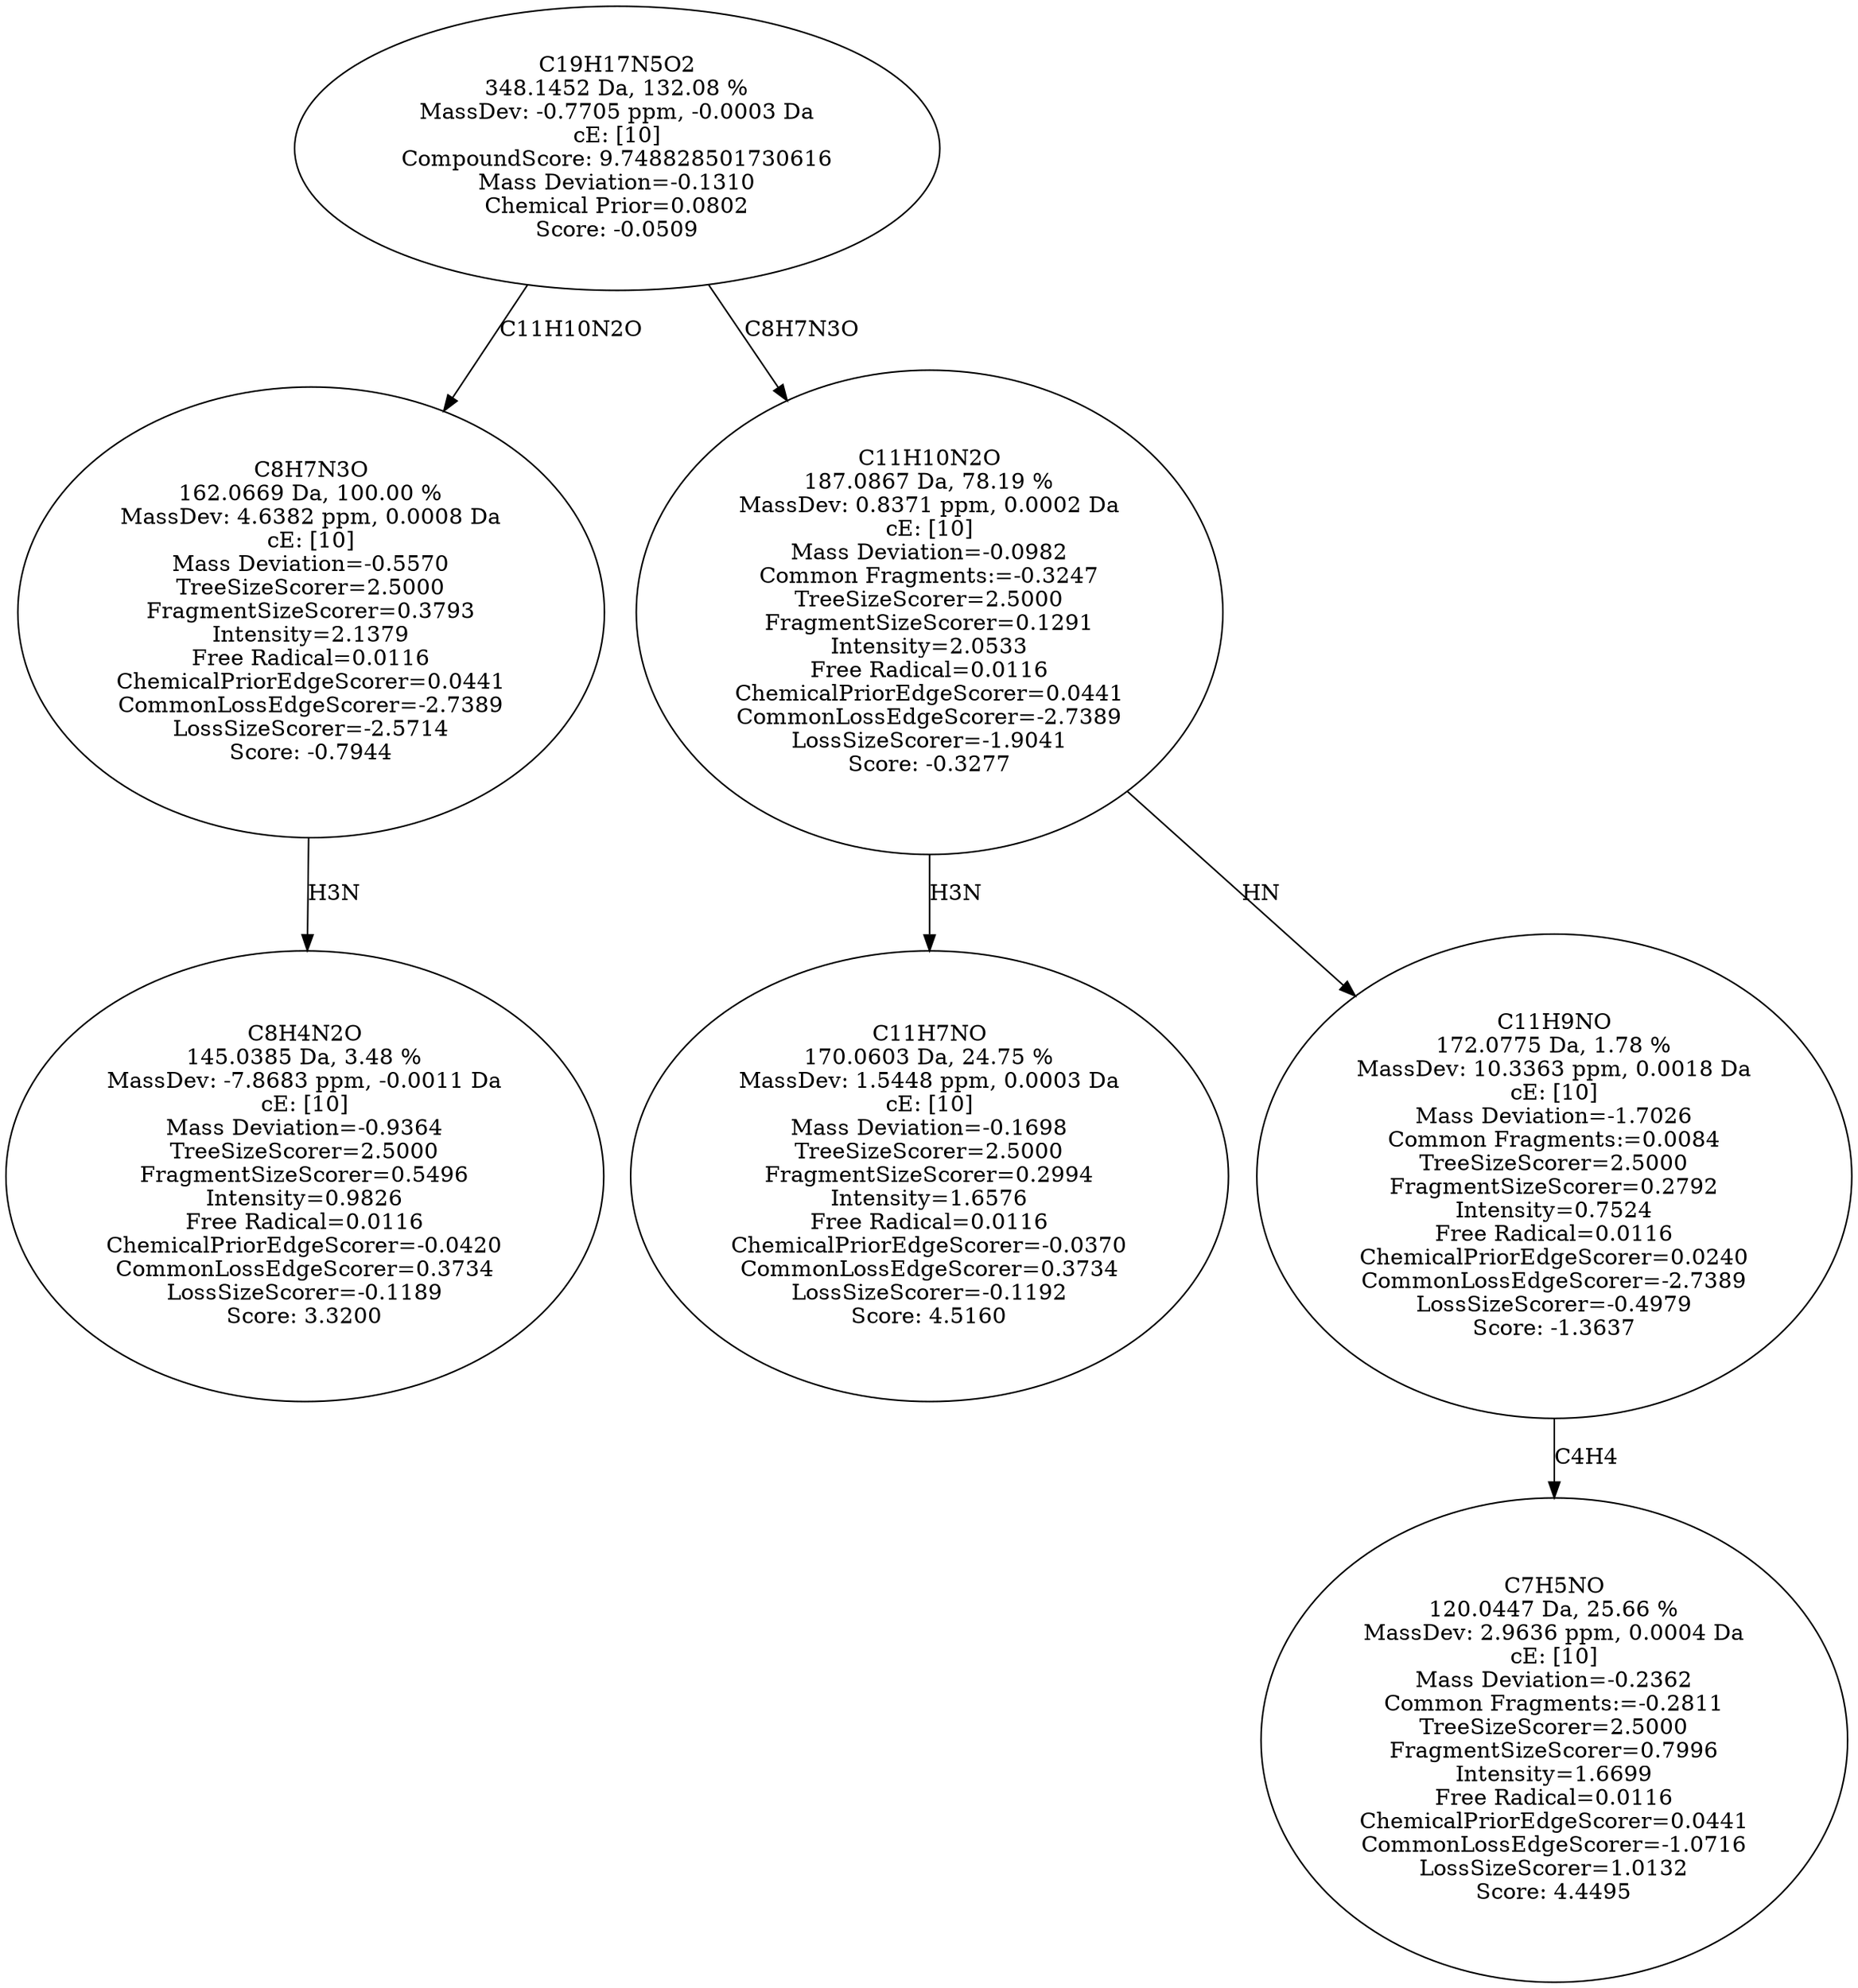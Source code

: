 strict digraph {
v1 [label="C8H4N2O\n145.0385 Da, 3.48 %\nMassDev: -7.8683 ppm, -0.0011 Da\ncE: [10]\nMass Deviation=-0.9364\nTreeSizeScorer=2.5000\nFragmentSizeScorer=0.5496\nIntensity=0.9826\nFree Radical=0.0116\nChemicalPriorEdgeScorer=-0.0420\nCommonLossEdgeScorer=0.3734\nLossSizeScorer=-0.1189\nScore: 3.3200"];
v2 [label="C8H7N3O\n162.0669 Da, 100.00 %\nMassDev: 4.6382 ppm, 0.0008 Da\ncE: [10]\nMass Deviation=-0.5570\nTreeSizeScorer=2.5000\nFragmentSizeScorer=0.3793\nIntensity=2.1379\nFree Radical=0.0116\nChemicalPriorEdgeScorer=0.0441\nCommonLossEdgeScorer=-2.7389\nLossSizeScorer=-2.5714\nScore: -0.7944"];
v3 [label="C11H7NO\n170.0603 Da, 24.75 %\nMassDev: 1.5448 ppm, 0.0003 Da\ncE: [10]\nMass Deviation=-0.1698\nTreeSizeScorer=2.5000\nFragmentSizeScorer=0.2994\nIntensity=1.6576\nFree Radical=0.0116\nChemicalPriorEdgeScorer=-0.0370\nCommonLossEdgeScorer=0.3734\nLossSizeScorer=-0.1192\nScore: 4.5160"];
v4 [label="C7H5NO\n120.0447 Da, 25.66 %\nMassDev: 2.9636 ppm, 0.0004 Da\ncE: [10]\nMass Deviation=-0.2362\nCommon Fragments:=-0.2811\nTreeSizeScorer=2.5000\nFragmentSizeScorer=0.7996\nIntensity=1.6699\nFree Radical=0.0116\nChemicalPriorEdgeScorer=0.0441\nCommonLossEdgeScorer=-1.0716\nLossSizeScorer=1.0132\nScore: 4.4495"];
v5 [label="C11H9NO\n172.0775 Da, 1.78 %\nMassDev: 10.3363 ppm, 0.0018 Da\ncE: [10]\nMass Deviation=-1.7026\nCommon Fragments:=0.0084\nTreeSizeScorer=2.5000\nFragmentSizeScorer=0.2792\nIntensity=0.7524\nFree Radical=0.0116\nChemicalPriorEdgeScorer=0.0240\nCommonLossEdgeScorer=-2.7389\nLossSizeScorer=-0.4979\nScore: -1.3637"];
v6 [label="C11H10N2O\n187.0867 Da, 78.19 %\nMassDev: 0.8371 ppm, 0.0002 Da\ncE: [10]\nMass Deviation=-0.0982\nCommon Fragments:=-0.3247\nTreeSizeScorer=2.5000\nFragmentSizeScorer=0.1291\nIntensity=2.0533\nFree Radical=0.0116\nChemicalPriorEdgeScorer=0.0441\nCommonLossEdgeScorer=-2.7389\nLossSizeScorer=-1.9041\nScore: -0.3277"];
v7 [label="C19H17N5O2\n348.1452 Da, 132.08 %\nMassDev: -0.7705 ppm, -0.0003 Da\ncE: [10]\nCompoundScore: 9.748828501730616\nMass Deviation=-0.1310\nChemical Prior=0.0802\nScore: -0.0509"];
v2 -> v1 [label="H3N"];
v7 -> v2 [label="C11H10N2O"];
v6 -> v3 [label="H3N"];
v5 -> v4 [label="C4H4"];
v6 -> v5 [label="HN"];
v7 -> v6 [label="C8H7N3O"];
}